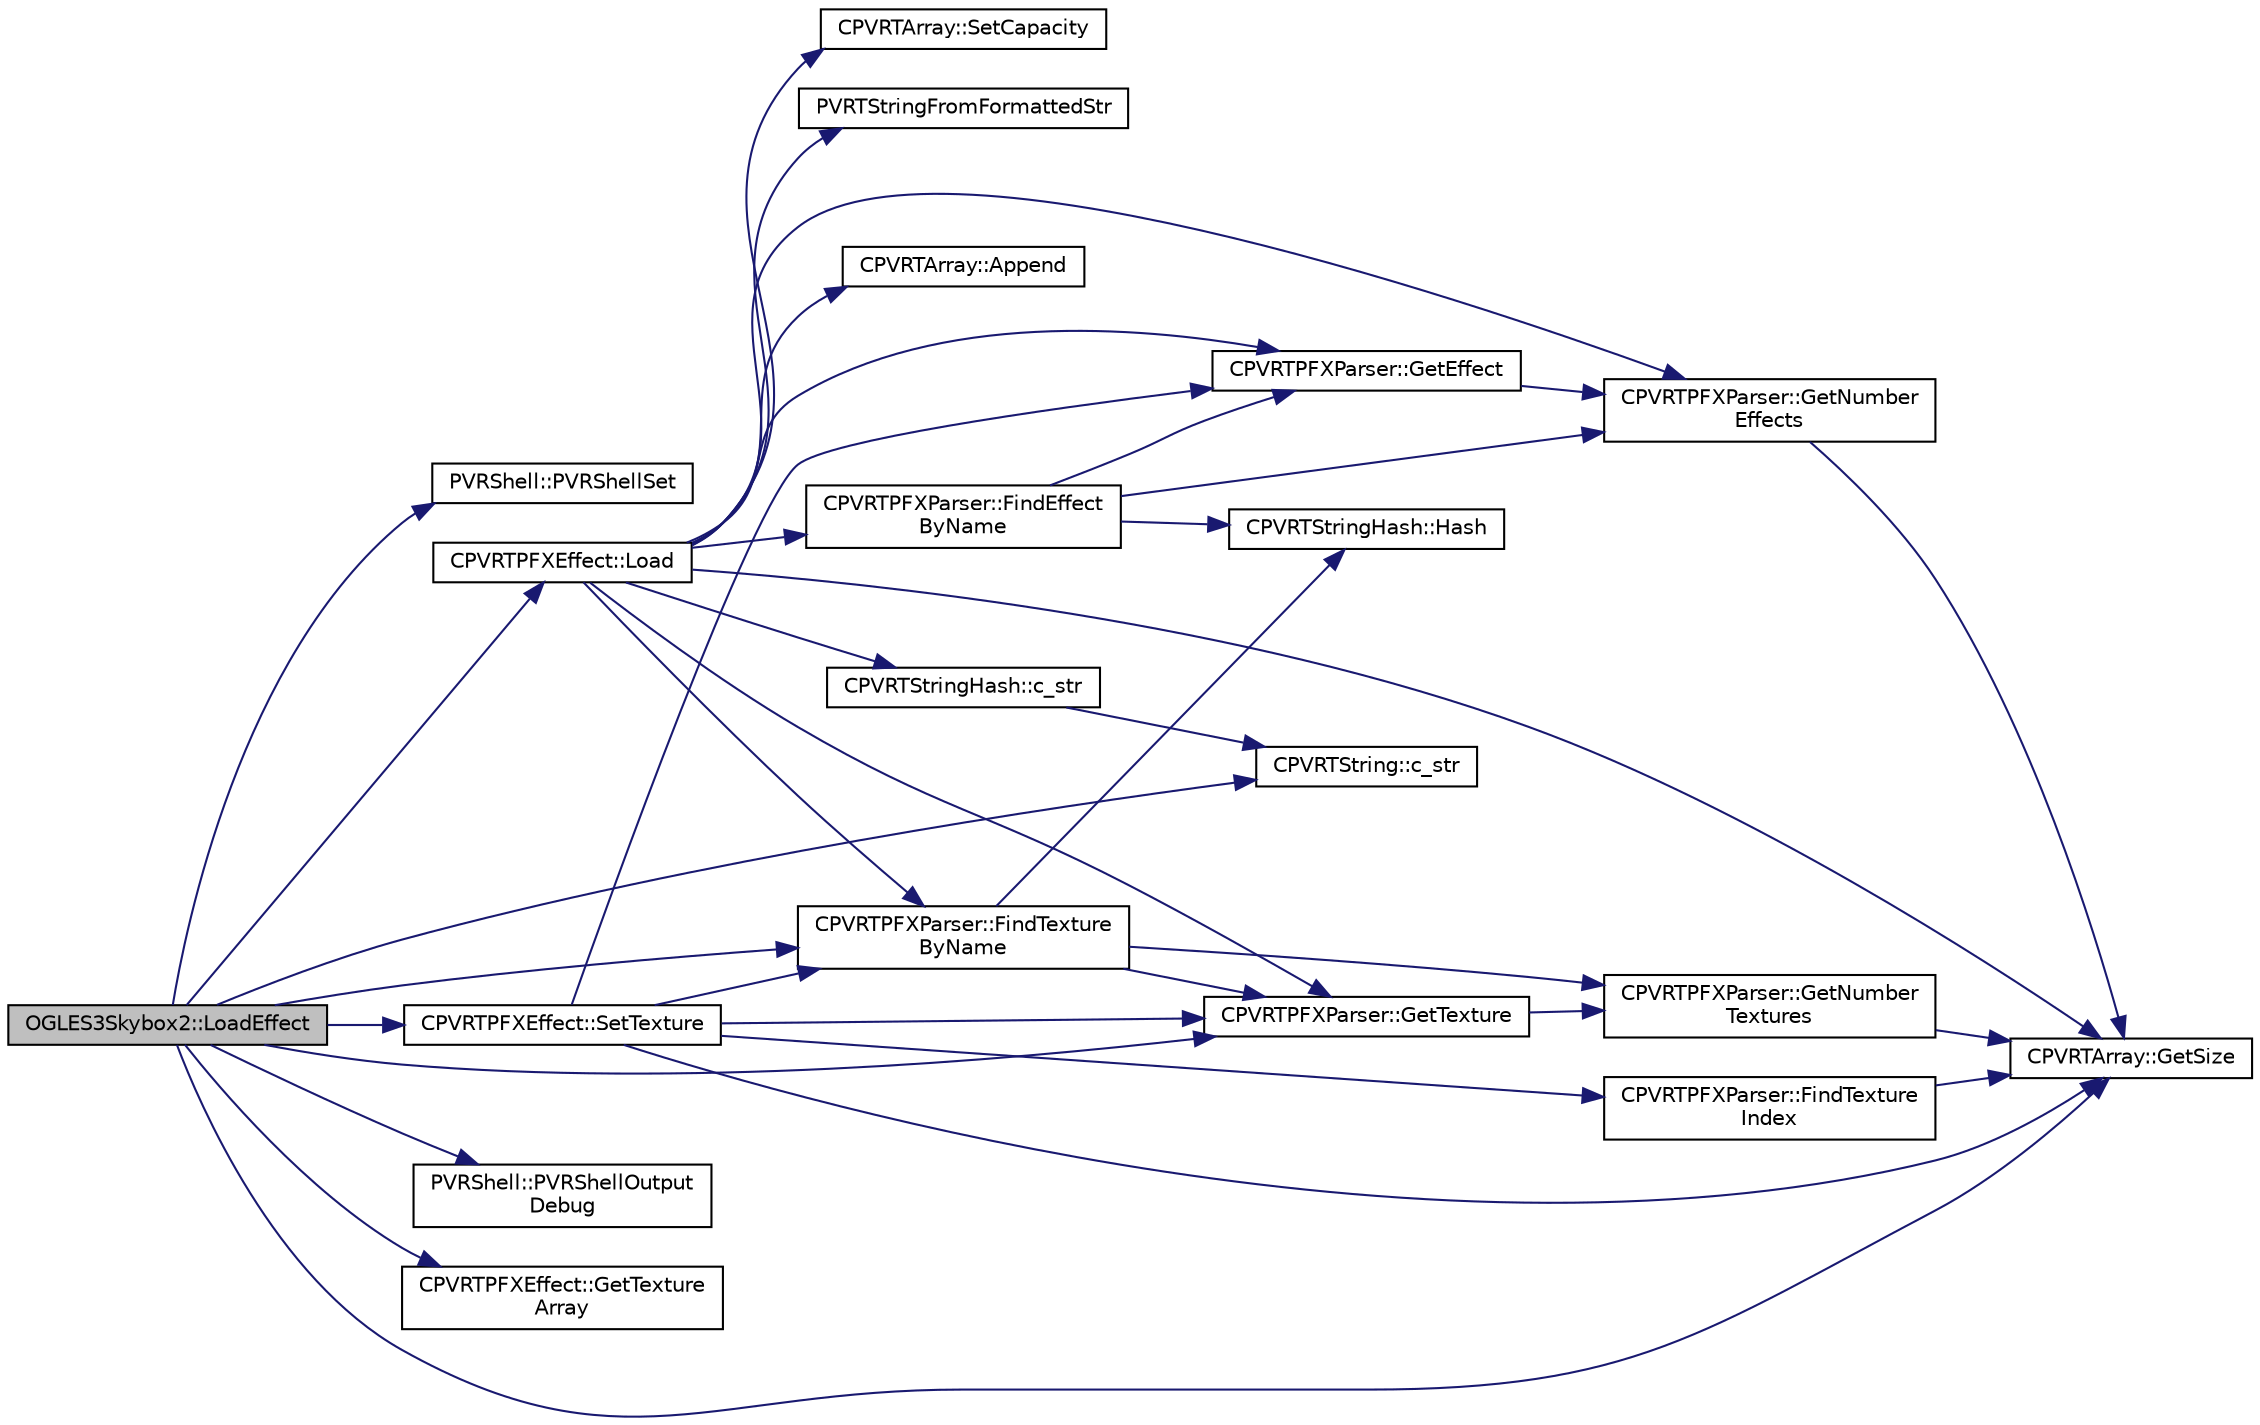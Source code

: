 digraph "OGLES3Skybox2::LoadEffect"
{
  edge [fontname="Helvetica",fontsize="10",labelfontname="Helvetica",labelfontsize="10"];
  node [fontname="Helvetica",fontsize="10",shape=record];
  rankdir="LR";
  Node1 [label="OGLES3Skybox2::LoadEffect",height=0.2,width=0.4,color="black", fillcolor="grey75", style="filled", fontcolor="black"];
  Node1 -> Node2 [color="midnightblue",fontsize="10",style="solid"];
  Node2 [label="PVRShell::PVRShellSet",height=0.2,width=0.4,color="black", fillcolor="white", style="filled",URL="$class_p_v_r_shell.html#afe4052dde87d659948defdd63529eee6",tooltip="This function is used to pass preferences to the PVRShell. If used, this function must be called from..."];
  Node1 -> Node3 [color="midnightblue",fontsize="10",style="solid"];
  Node3 [label="CPVRTPFXEffect::Load",height=0.2,width=0.4,color="black", fillcolor="white", style="filled",URL="$class_c_p_v_r_t_p_f_x_effect.html#a7335d99bda5a7c05b0e7347292a08d0a",tooltip="Loads the specified effect from the CPVRTPFXParser object. Compiles and links the shaders..."];
  Node3 -> Node4 [color="midnightblue",fontsize="10",style="solid"];
  Node4 [label="CPVRTPFXParser::GetNumber\lEffects",height=0.2,width=0.4,color="black", fillcolor="white", style="filled",URL="$class_c_p_v_r_t_p_f_x_parser.html#ae0e3acfc196a8186c12be71c109818c6",tooltip="Returns the number of effects referenced in the PFX. "];
  Node4 -> Node5 [color="midnightblue",fontsize="10",style="solid"];
  Node5 [label="CPVRTArray::GetSize",height=0.2,width=0.4,color="black", fillcolor="white", style="filled",URL="$class_c_p_v_r_t_array.html#a7f441650618876cd84adaad282a83ac1",tooltip="Gives current size of array/number of elements. "];
  Node3 -> Node6 [color="midnightblue",fontsize="10",style="solid"];
  Node6 [label="CPVRTPFXParser::FindEffect\lByName",height=0.2,width=0.4,color="black", fillcolor="white", style="filled",URL="$class_c_p_v_r_t_p_f_x_parser.html#a72854ec3485e00894f5231bdb7aeb3f0",tooltip="Returns the index of the given string. Returns -1 on failure. "];
  Node6 -> Node7 [color="midnightblue",fontsize="10",style="solid"];
  Node7 [label="CPVRTStringHash::Hash",height=0.2,width=0.4,color="black", fillcolor="white", style="filled",URL="$class_c_p_v_r_t_string_hash.html#af7c991da6bbffdf4381683897469cc74",tooltip="Returns the hash of the base string. "];
  Node6 -> Node4 [color="midnightblue",fontsize="10",style="solid"];
  Node6 -> Node8 [color="midnightblue",fontsize="10",style="solid"];
  Node8 [label="CPVRTPFXParser::GetEffect",height=0.2,width=0.4,color="black", fillcolor="white", style="filled",URL="$class_c_p_v_r_t_p_f_x_parser.html#ac47b42eff3d3acfa04fa75a9dd0e0a73",tooltip="Returns a given effect. "];
  Node8 -> Node4 [color="midnightblue",fontsize="10",style="solid"];
  Node3 -> Node8 [color="midnightblue",fontsize="10",style="solid"];
  Node3 -> Node5 [color="midnightblue",fontsize="10",style="solid"];
  Node3 -> Node9 [color="midnightblue",fontsize="10",style="solid"];
  Node9 [label="CPVRTArray::SetCapacity",height=0.2,width=0.4,color="black", fillcolor="white", style="filled",URL="$class_c_p_v_r_t_array.html#a097da9314fcbfec1239b357935732ea4",tooltip="Expands array to new capacity. "];
  Node3 -> Node10 [color="midnightblue",fontsize="10",style="solid"];
  Node10 [label="CPVRTPFXParser::FindTexture\lByName",height=0.2,width=0.4,color="black", fillcolor="white", style="filled",URL="$class_c_p_v_r_t_p_f_x_parser.html#a4ff1bd4beec702c2ea21500bdb9db9bf",tooltip="Returns the index of the given texture. Returns -1 on failure. "];
  Node10 -> Node7 [color="midnightblue",fontsize="10",style="solid"];
  Node10 -> Node11 [color="midnightblue",fontsize="10",style="solid"];
  Node11 [label="CPVRTPFXParser::GetNumber\lTextures",height=0.2,width=0.4,color="black", fillcolor="white", style="filled",URL="$class_c_p_v_r_t_p_f_x_parser.html#ad26d3f66a6e6b4108b29a6c7d514598a",tooltip="Returns the number of textures referenced in the PFX. "];
  Node11 -> Node5 [color="midnightblue",fontsize="10",style="solid"];
  Node10 -> Node12 [color="midnightblue",fontsize="10",style="solid"];
  Node12 [label="CPVRTPFXParser::GetTexture",height=0.2,width=0.4,color="black", fillcolor="white", style="filled",URL="$class_c_p_v_r_t_p_f_x_parser.html#a71ba1aa445a178b276979dcd45fa9037",tooltip="Returns a given texture. "];
  Node12 -> Node11 [color="midnightblue",fontsize="10",style="solid"];
  Node3 -> Node13 [color="midnightblue",fontsize="10",style="solid"];
  Node13 [label="PVRTStringFromFormattedStr",height=0.2,width=0.4,color="black", fillcolor="white", style="filled",URL="$_p_v_r_t_string_8h.html#ac71767fc5f1a47c1a4c4b312cac29488"];
  Node3 -> Node14 [color="midnightblue",fontsize="10",style="solid"];
  Node14 [label="CPVRTStringHash::c_str",height=0.2,width=0.4,color="black", fillcolor="white", style="filled",URL="$class_c_p_v_r_t_string_hash.html#a4c9b83759bcb1cc6d6aff16ab1624f39",tooltip="Returns the base string as a const char*. "];
  Node14 -> Node15 [color="midnightblue",fontsize="10",style="solid"];
  Node15 [label="CPVRTString::c_str",height=0.2,width=0.4,color="black", fillcolor="white", style="filled",URL="$class_c_p_v_r_t_string.html#aabd1f2848c4b1d65e7418b264502687d",tooltip="Returns a const char* pointer of the string. "];
  Node3 -> Node16 [color="midnightblue",fontsize="10",style="solid"];
  Node16 [label="CPVRTArray::Append",height=0.2,width=0.4,color="black", fillcolor="white", style="filled",URL="$class_c_p_v_r_t_array.html#a1af5aeb05badf2783dbc7ec5b98cead2",tooltip="Appends an element to the end of the array, expanding it if necessary. "];
  Node3 -> Node12 [color="midnightblue",fontsize="10",style="solid"];
  Node1 -> Node15 [color="midnightblue",fontsize="10",style="solid"];
  Node1 -> Node17 [color="midnightblue",fontsize="10",style="solid"];
  Node17 [label="PVRShell::PVRShellOutput\lDebug",height=0.2,width=0.4,color="black", fillcolor="white", style="filled",URL="$class_p_v_r_shell.html#a143d693b1c6e373b29485c1be51d1010",tooltip="Writes the resultant string to the debug output (e.g. using printf(), OutputDebugString(), ...). Check the SDK release notes for details on how the string is output. "];
  Node1 -> Node18 [color="midnightblue",fontsize="10",style="solid"];
  Node18 [label="CPVRTPFXEffect::GetTexture\lArray",height=0.2,width=0.4,color="black", fillcolor="white", style="filled",URL="$class_c_p_v_r_t_p_f_x_effect.html#a7aa24a05385a6cc26a33d3ab5bea27d7",tooltip="Gets the texture data array. "];
  Node1 -> Node5 [color="midnightblue",fontsize="10",style="solid"];
  Node1 -> Node10 [color="midnightblue",fontsize="10",style="solid"];
  Node1 -> Node12 [color="midnightblue",fontsize="10",style="solid"];
  Node1 -> Node19 [color="midnightblue",fontsize="10",style="solid"];
  Node19 [label="CPVRTPFXEffect::SetTexture",height=0.2,width=0.4,color="black", fillcolor="white", style="filled",URL="$class_c_p_v_r_t_p_f_x_effect.html#a2c856bbaad1a9f8655eb0d46b60a7eb9",tooltip="Sets the textrue and applys the filtering. "];
  Node19 -> Node5 [color="midnightblue",fontsize="10",style="solid"];
  Node19 -> Node8 [color="midnightblue",fontsize="10",style="solid"];
  Node19 -> Node10 [color="midnightblue",fontsize="10",style="solid"];
  Node19 -> Node12 [color="midnightblue",fontsize="10",style="solid"];
  Node19 -> Node20 [color="midnightblue",fontsize="10",style="solid"];
  Node20 [label="CPVRTPFXParser::FindTexture\lIndex",height=0.2,width=0.4,color="black", fillcolor="white", style="filled",URL="$class_c_p_v_r_t_p_f_x_parser.html#ab0cd310eac907396412ef7989079705a",tooltip="Returns the index in to the texture array within the effect block where the given texture resides..."];
  Node20 -> Node5 [color="midnightblue",fontsize="10",style="solid"];
}
